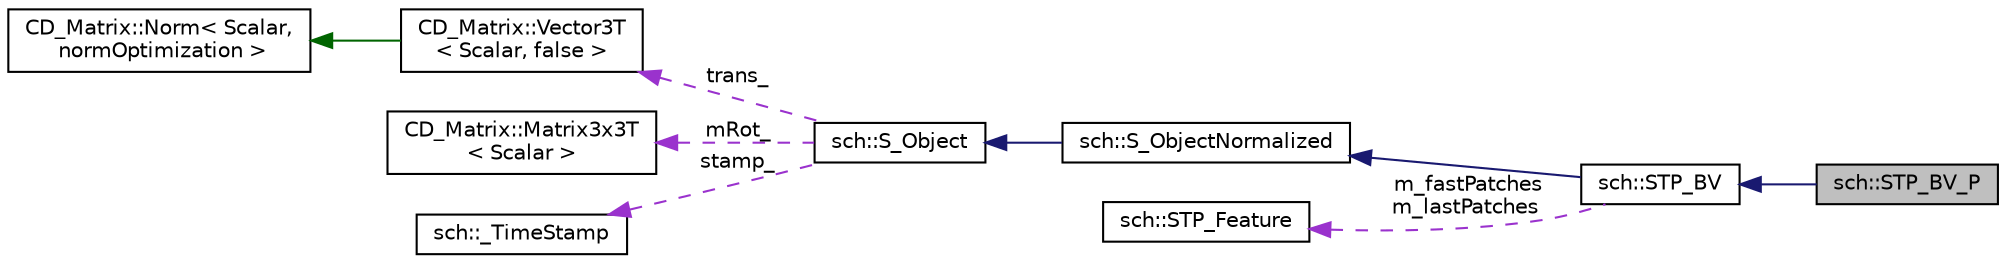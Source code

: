 digraph "sch::STP_BV_P"
{
  edge [fontname="Helvetica",fontsize="10",labelfontname="Helvetica",labelfontsize="10"];
  node [fontname="Helvetica",fontsize="10",shape=record];
  rankdir="LR";
  Node4 [label="sch::STP_BV_P",height=0.2,width=0.4,color="black", fillcolor="grey75", style="filled", fontcolor="black"];
  Node5 -> Node4 [dir="back",color="midnightblue",fontsize="10",style="solid",fontname="Helvetica"];
  Node5 [label="sch::STP_BV",height=0.2,width=0.4,color="black", fillcolor="white", style="filled",URL="$classsch_1_1STP__BV.html"];
  Node6 -> Node5 [dir="back",color="midnightblue",fontsize="10",style="solid",fontname="Helvetica"];
  Node6 [label="sch::S_ObjectNormalized",height=0.2,width=0.4,color="black", fillcolor="white", style="filled",URL="$classsch_1_1S__ObjectNormalized.html"];
  Node7 -> Node6 [dir="back",color="midnightblue",fontsize="10",style="solid",fontname="Helvetica"];
  Node7 [label="sch::S_Object",height=0.2,width=0.4,color="black", fillcolor="white", style="filled",URL="$classsch_1_1S__Object.html"];
  Node8 -> Node7 [dir="back",color="darkorchid3",fontsize="10",style="dashed",label=" trans_" ,fontname="Helvetica"];
  Node8 [label="CD_Matrix::Vector3T\l\< Scalar, false \>",height=0.2,width=0.4,color="black", fillcolor="white", style="filled",URL="$structCD__Matrix_1_1Vector3T.html"];
  Node9 -> Node8 [dir="back",color="darkgreen",fontsize="10",style="solid",fontname="Helvetica"];
  Node9 [label="CD_Matrix::Norm\< Scalar,\l normOptimization \>",height=0.2,width=0.4,color="black", fillcolor="white", style="filled",URL="$structCD__Matrix_1_1Norm.html"];
  Node10 -> Node7 [dir="back",color="darkorchid3",fontsize="10",style="dashed",label=" mRot_" ,fontname="Helvetica"];
  Node10 [label="CD_Matrix::Matrix3x3T\l\< Scalar \>",height=0.2,width=0.4,color="black", fillcolor="white", style="filled",URL="$structCD__Matrix_1_1Matrix3x3T.html"];
  Node11 -> Node7 [dir="back",color="darkorchid3",fontsize="10",style="dashed",label=" stamp_" ,fontname="Helvetica"];
  Node11 [label="sch::_TimeStamp",height=0.2,width=0.4,color="black", fillcolor="white", style="filled",URL="$structsch_1_1__TimeStamp.html"];
  Node12 -> Node5 [dir="back",color="darkorchid3",fontsize="10",style="dashed",label=" m_fastPatches\nm_lastPatches" ,fontname="Helvetica"];
  Node12 [label="sch::STP_Feature",height=0.2,width=0.4,color="black", fillcolor="white", style="filled",URL="$classsch_1_1STP__Feature.html"];
}
